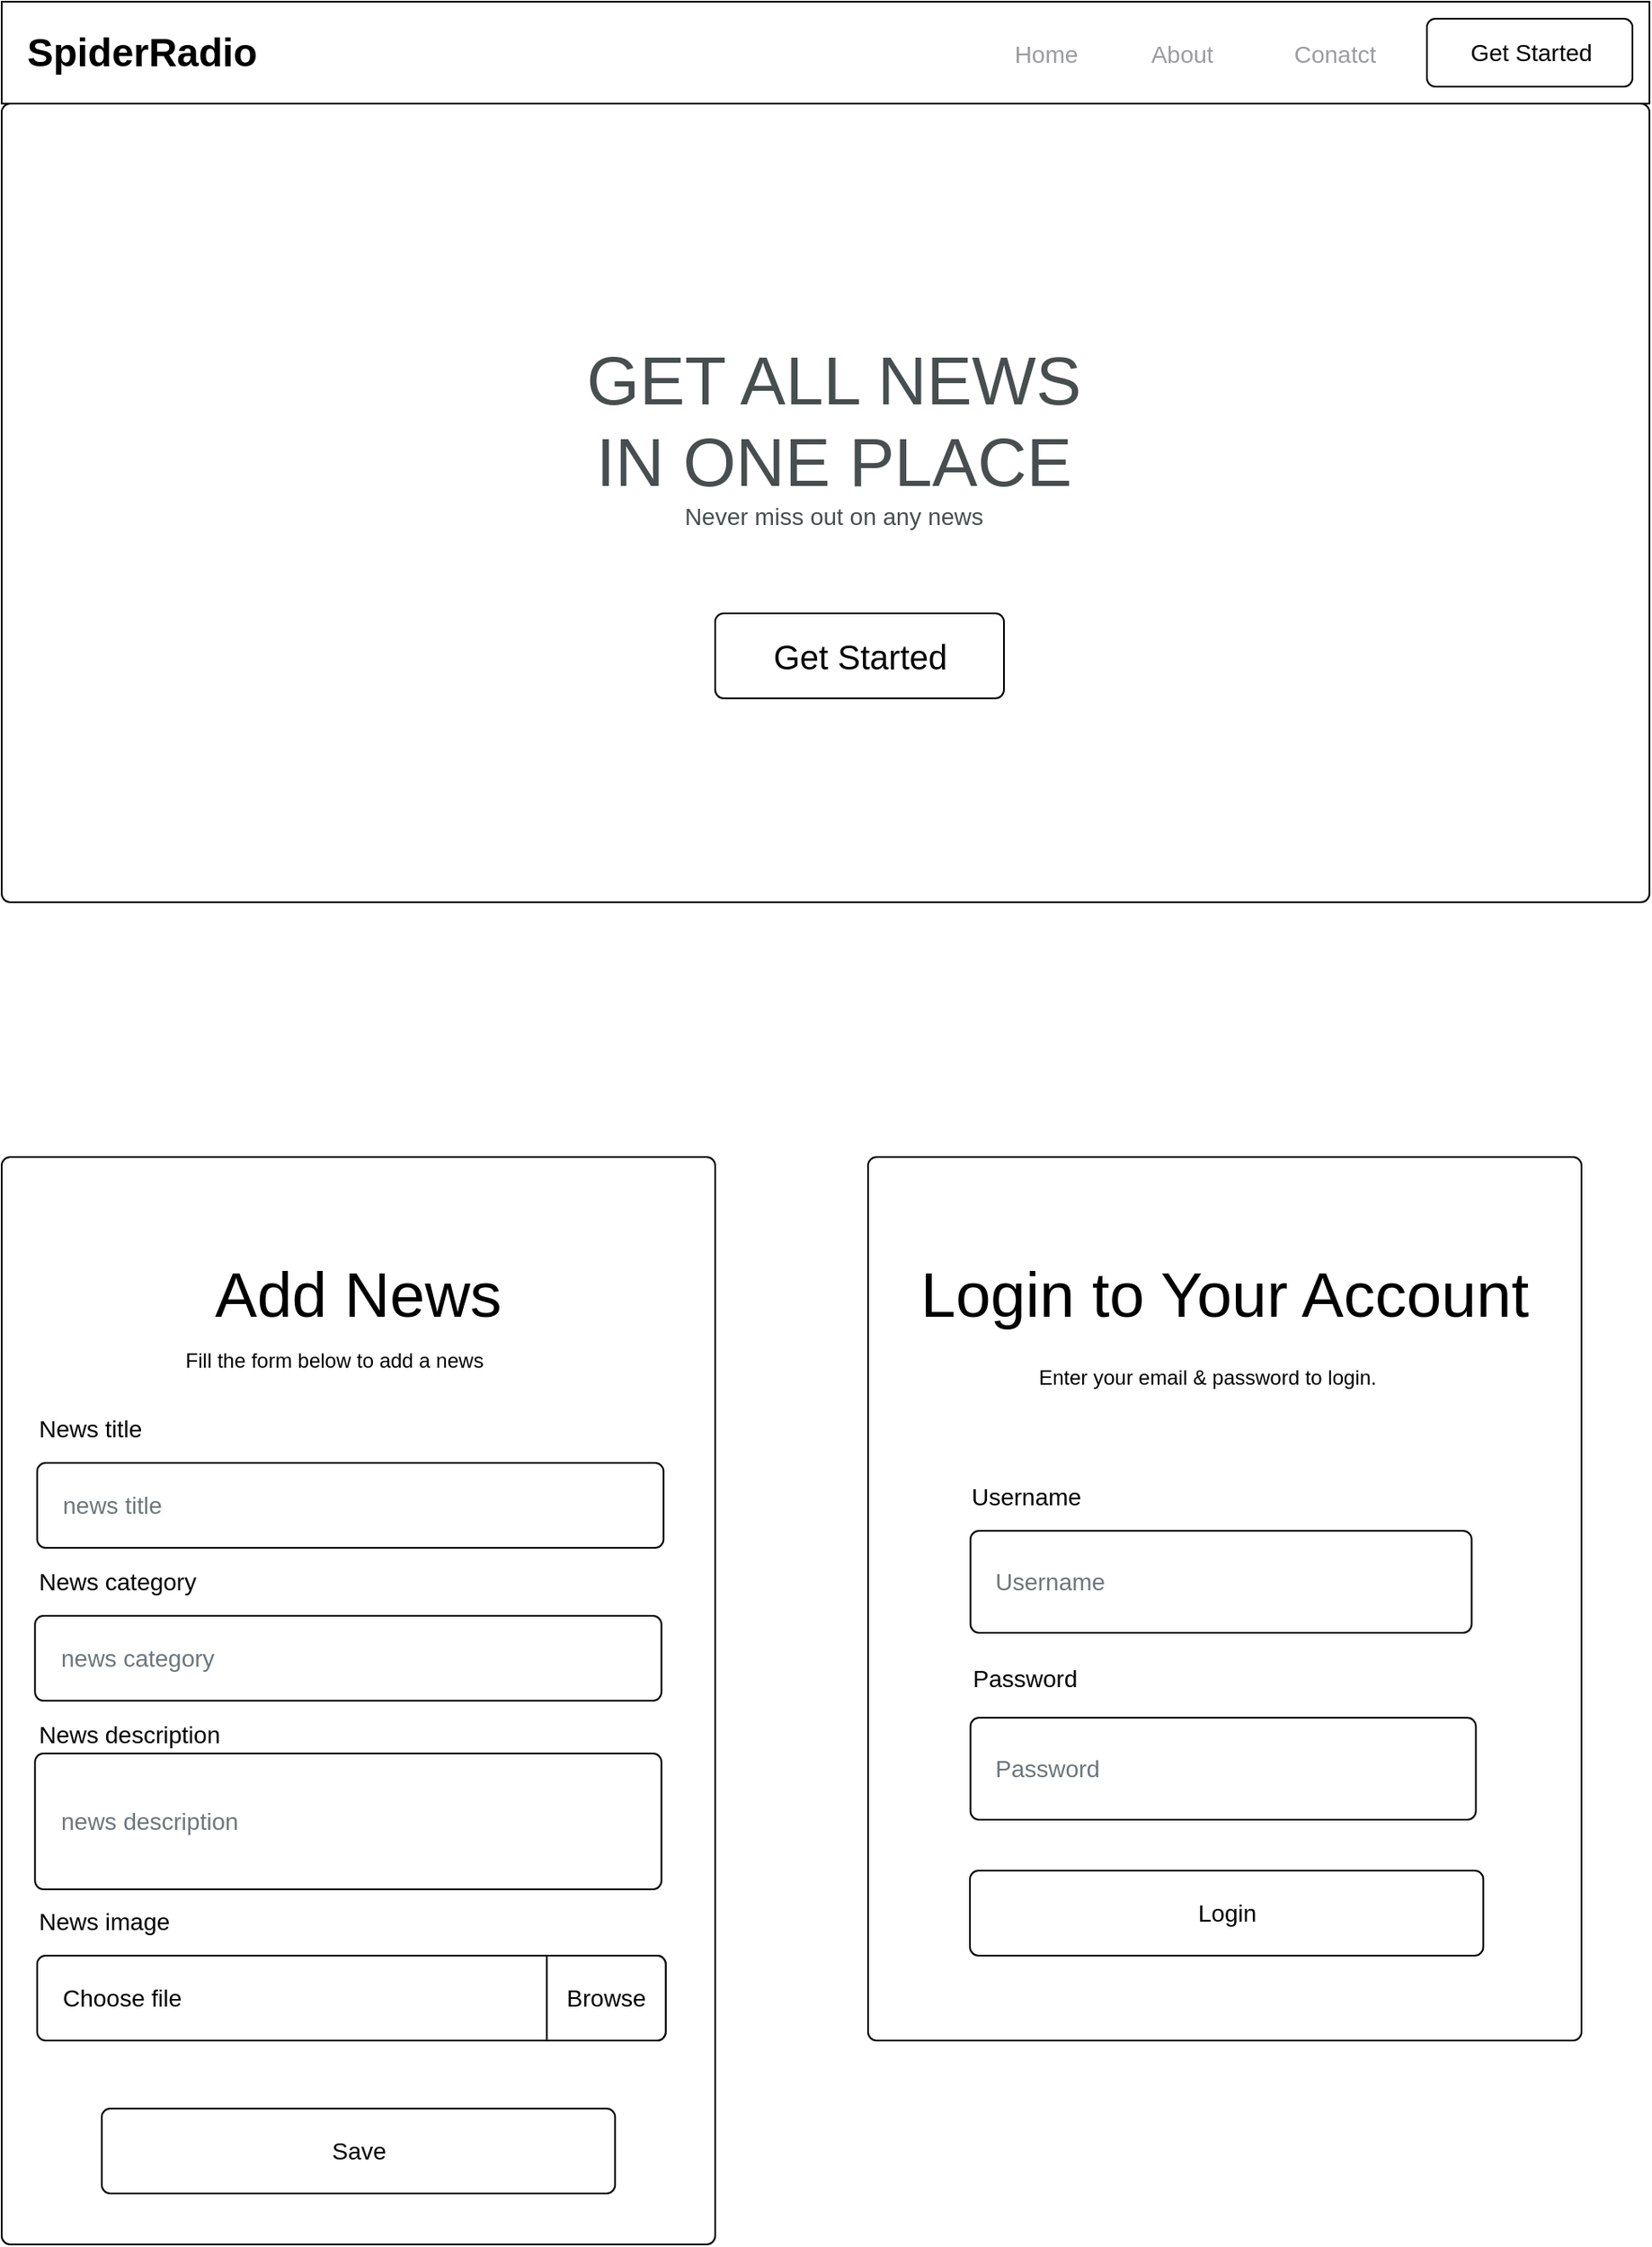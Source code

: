 <mxfile version="13.9.9" type="device"><diagram name="Page-1" id="c9db0220-8083-56f3-ca83-edcdcd058819"><mxGraphModel dx="3408" dy="1944" grid="1" gridSize="10" guides="1" tooltips="1" connect="1" arrows="1" fold="1" page="1" pageScale="1.5" pageWidth="826" pageHeight="1169" background="#ffffff" math="0" shadow="0"><root><mxCell id="0" style=";html=1;"/><mxCell id="1" style=";html=1;" parent="0"/><mxCell id="97ganRUcsxhfd1aJ40h8-5" value="&lt;span style=&quot;font-size: 37px&quot;&gt;Add News&lt;/span&gt;" style="html=1;shadow=0;dashed=0;shape=mxgraph.bootstrap.rrect;rSize=5;html=1;whiteSpace=wrap;align=center;spacing=15;fontSize=14;verticalAlign=top;spacingTop=40;fillColor=none;" parent="1" vertex="1"><mxGeometry x="130" y="720" width="420" height="640" as="geometry"/></mxCell><mxCell id="BM7EaDVrK565p-_FQdqV-48" value="" style="html=1;shadow=0;dashed=0;shape=mxgraph.bootstrap.rrect;rSize=5;html=1;whiteSpace=wrap;align=center;spacing=15;fontSize=14;verticalAlign=top;spacingTop=40;fillColor=none;" parent="1" vertex="1"><mxGeometry x="130" y="100" width="970" height="470" as="geometry"/></mxCell><mxCell id="BM7EaDVrK565p-_FQdqV-41" value="&lt;span style=&quot;font-size: 23px&quot;&gt;&lt;b&gt;SpiderRadio&lt;/b&gt;&lt;/span&gt;" style="html=1;shadow=0;dashed=0;fontSize=16;align=left;spacing=15;fillColor=none;" parent="1" vertex="1"><mxGeometry x="130" y="40" width="970" height="60" as="geometry"/></mxCell><mxCell id="BM7EaDVrK565p-_FQdqV-43" value="Home" style="fillColor=none;strokeColor=none;fontSize=14;fontColor=#9A9DA0;align=center;" parent="BM7EaDVrK565p-_FQdqV-41" vertex="1"><mxGeometry width="70" height="40" relative="1" as="geometry"><mxPoint x="580" y="10" as="offset"/></mxGeometry></mxCell><mxCell id="BM7EaDVrK565p-_FQdqV-46" value="Get Started" style="html=1;shadow=0;dashed=0;shape=mxgraph.bootstrap.rrect;rSize=5;fontSize=14;fillColor=none;" parent="BM7EaDVrK565p-_FQdqV-41" vertex="1"><mxGeometry x="1" width="121" height="40" relative="1" as="geometry"><mxPoint x="-131" y="10" as="offset"/></mxGeometry></mxCell><mxCell id="eco-gutj8FAyUNhjs2tB-1" value="About" style="fillColor=none;strokeColor=none;fontSize=14;fontColor=#9A9DA0;align=center;" parent="BM7EaDVrK565p-_FQdqV-41" vertex="1"><mxGeometry x="660" y="10" width="70" height="40" as="geometry"/></mxCell><mxCell id="eco-gutj8FAyUNhjs2tB-3" value="Conatct" style="fillColor=none;strokeColor=none;fontSize=14;fontColor=#9A9DA0;align=center;" parent="BM7EaDVrK565p-_FQdqV-41" vertex="1"><mxGeometry x="750" y="10" width="70" height="40" as="geometry"/></mxCell><mxCell id="97ganRUcsxhfd1aJ40h8-1" value="&lt;br&gt;&lt;br&gt;&lt;div&gt;&lt;span style=&quot;color: rgb(71 , 78 , 79) ; font-family: &amp;#34;helvetica&amp;#34; ; font-size: 40px&quot;&gt;GET ALL NEWS&lt;/span&gt;&lt;/div&gt;&lt;div&gt;&lt;span style=&quot;color: rgb(71 , 78 , 79) ; font-family: &amp;#34;helvetica&amp;#34; ; font-size: 40px&quot;&gt;IN ONE PLACE&lt;/span&gt;&lt;/div&gt;&lt;div&gt;&lt;span style=&quot;color: rgb(71 , 78 , 79) ; font-family: &amp;#34;helvetica&amp;#34; ; font-size: 14px&quot;&gt;Never miss out on any news&lt;/span&gt;&lt;br&gt;&lt;/div&gt;" style="text;html=1;align=center;verticalAlign=middle;whiteSpace=wrap;rounded=0;" parent="1" vertex="1"><mxGeometry x="360" y="200" width="520" height="160" as="geometry"/></mxCell><mxCell id="97ganRUcsxhfd1aJ40h8-2" value="&lt;font style=&quot;font-size: 20px&quot; color=&quot;#000000&quot;&gt;Get Started&lt;/font&gt;" style="html=1;shadow=0;dashed=0;shape=mxgraph.bootstrap.rrect;rSize=5;fontSize=14;fontColor=#1CA5B8;fillColor=none;" parent="1" vertex="1"><mxGeometry x="550" y="400" width="170" height="50" as="geometry"/></mxCell><mxCell id="97ganRUcsxhfd1aJ40h8-6" value="news title" style="html=1;shadow=0;dashed=0;shape=mxgraph.bootstrap.rrect;rSize=5;fillColor=none;align=left;spacing=15;fontSize=14;fontColor=#6C767D;" parent="1" vertex="1"><mxGeometry x="150.87" y="900" width="368.75" height="50" as="geometry"/></mxCell><mxCell id="97ganRUcsxhfd1aJ40h8-7" value="news category" style="html=1;shadow=0;dashed=0;shape=mxgraph.bootstrap.rrect;rSize=5;fillColor=none;align=left;spacing=15;fontSize=14;fontColor=#6C767D;" parent="1" vertex="1"><mxGeometry x="149.62" y="990" width="368.75" height="50" as="geometry"/></mxCell><mxCell id="97ganRUcsxhfd1aJ40h8-8" value="Save" style="html=1;shadow=0;dashed=0;shape=mxgraph.bootstrap.rrect;rSize=5;align=center;fontSize=14;fillColor=none;" parent="1" vertex="1"><mxGeometry x="188.91" y="1280" width="302.19" height="50" as="geometry"/></mxCell><mxCell id="eco-gutj8FAyUNhjs2tB-4" value="&lt;font style=&quot;font-size: 14px&quot;&gt;News title&lt;/font&gt;" style="text;html=1;strokeColor=none;fillColor=none;align=left;verticalAlign=middle;whiteSpace=wrap;rounded=0;" parent="1" vertex="1"><mxGeometry x="149.62" y="870" width="108.75" height="20" as="geometry"/></mxCell><mxCell id="eco-gutj8FAyUNhjs2tB-5" value="&lt;span style=&quot;font-size: 14px&quot;&gt;News category&lt;/span&gt;" style="text;html=1;strokeColor=none;fillColor=none;align=left;verticalAlign=middle;whiteSpace=wrap;rounded=0;" parent="1" vertex="1"><mxGeometry x="149.62" y="960" width="108.75" height="20" as="geometry"/></mxCell><mxCell id="eco-gutj8FAyUNhjs2tB-6" value="Fill the form below to add a news" style="text;align=center;verticalAlign=middle;rounded=0;whiteSpace=wrap;html=1;" parent="1" vertex="1"><mxGeometry x="155.63" y="830" width="340" height="20" as="geometry"/></mxCell><mxCell id="AfZ26Ua7JJM-muGSnrNk-1" value="&lt;span style=&quot;font-size: 37px&quot;&gt;Login to Your Account&lt;/span&gt;&lt;br&gt;&lt;div style=&quot;text-align: left ; font-size: 17px&quot;&gt;&lt;br&gt;&lt;/div&gt;" style="html=1;shadow=0;dashed=0;shape=mxgraph.bootstrap.rrect;rSize=5;html=1;whiteSpace=wrap;align=center;spacing=15;fontSize=14;verticalAlign=top;spacingTop=40;fillColor=none;" parent="1" vertex="1"><mxGeometry x="640" y="720" width="420" height="520" as="geometry"/></mxCell><mxCell id="AfZ26Ua7JJM-muGSnrNk-2" value="Username" style="html=1;shadow=0;dashed=0;shape=mxgraph.bootstrap.rrect;rSize=5;fillColor=none;align=left;spacing=15;fontSize=14;fontColor=#6C767D;" parent="1" vertex="1"><mxGeometry x="700.31" y="940" width="295" height="60" as="geometry"/></mxCell><mxCell id="AfZ26Ua7JJM-muGSnrNk-3" value="Password" style="html=1;shadow=0;dashed=0;shape=mxgraph.bootstrap.rrect;rSize=5;fillColor=none;align=left;spacing=15;fontSize=14;fontColor=#6C767D;" parent="1" vertex="1"><mxGeometry x="700.31" y="1050" width="297.5" height="60" as="geometry"/></mxCell><mxCell id="AfZ26Ua7JJM-muGSnrNk-4" value="Login" style="html=1;shadow=0;dashed=0;shape=mxgraph.bootstrap.rrect;rSize=5;align=center;fontSize=14;fillColor=none;" parent="1" vertex="1"><mxGeometry x="700" y="1140" width="302.19" height="50" as="geometry"/></mxCell><mxCell id="AfZ26Ua7JJM-muGSnrNk-5" value="&lt;font style=&quot;font-size: 14px&quot;&gt;Username&lt;/font&gt;" style="text;html=1;strokeColor=none;fillColor=none;align=left;verticalAlign=middle;whiteSpace=wrap;rounded=0;" parent="1" vertex="1"><mxGeometry x="699.06" y="910" width="108.75" height="20" as="geometry"/></mxCell><mxCell id="AfZ26Ua7JJM-muGSnrNk-6" value="&lt;font style=&quot;font-size: 14px&quot;&gt;Password&lt;/font&gt;" style="text;html=1;strokeColor=none;fillColor=none;align=center;verticalAlign=middle;whiteSpace=wrap;rounded=0;" parent="1" vertex="1"><mxGeometry x="677.81" y="1017" width="108.75" height="20" as="geometry"/></mxCell><mxCell id="AfZ26Ua7JJM-muGSnrNk-7" value="Enter your email &amp;amp; password to login." style="text;align=center;verticalAlign=middle;rounded=0;whiteSpace=wrap;html=1;" parent="1" vertex="1"><mxGeometry x="670" y="840" width="340" height="20" as="geometry"/></mxCell><mxCell id="AfZ26Ua7JJM-muGSnrNk-8" value="news description" style="html=1;shadow=0;dashed=0;shape=mxgraph.bootstrap.rrect;rSize=5;fillColor=none;align=left;spacing=15;fontSize=14;fontColor=#6C767D;" parent="1" vertex="1"><mxGeometry x="149.62" y="1071" width="368.75" height="80" as="geometry"/></mxCell><mxCell id="AfZ26Ua7JJM-muGSnrNk-9" value="&lt;span style=&quot;font-size: 14px&quot;&gt;News description&lt;/span&gt;" style="text;html=1;strokeColor=none;fillColor=none;align=left;verticalAlign=middle;whiteSpace=wrap;rounded=0;" parent="1" vertex="1"><mxGeometry x="150.38" y="1050" width="128.37" height="20" as="geometry"/></mxCell><mxCell id="AfZ26Ua7JJM-muGSnrNk-10" value="Choose file" style="html=1;shadow=0;dashed=0;shape=mxgraph.bootstrap.rrect;rSize=5;html=1;whiteSpace=wrap;align=left;spacingLeft=0;spacing=15;fontSize=14;fillColor=none;" parent="1" vertex="1"><mxGeometry x="150.87" y="1190" width="370" height="50" as="geometry"/></mxCell><mxCell id="AfZ26Ua7JJM-muGSnrNk-11" value="Browse" style="html=1;shadow=0;dashed=0;shape=mxgraph.bootstrap.rightButton;rSize=5;perimeter=none;whiteSpace=wrap;resizeHeight=1;fontSize=14;" parent="AfZ26Ua7JJM-muGSnrNk-10" vertex="1"><mxGeometry x="1" width="70" height="50" relative="1" as="geometry"><mxPoint x="-70" as="offset"/></mxGeometry></mxCell><mxCell id="AfZ26Ua7JJM-muGSnrNk-12" value="&lt;span style=&quot;font-size: 14px&quot;&gt;News image&lt;/span&gt;" style="text;html=1;strokeColor=none;fillColor=none;align=left;verticalAlign=middle;whiteSpace=wrap;rounded=0;" parent="1" vertex="1"><mxGeometry x="149.62" y="1160" width="108.75" height="20" as="geometry"/></mxCell></root></mxGraphModel></diagram></mxfile>